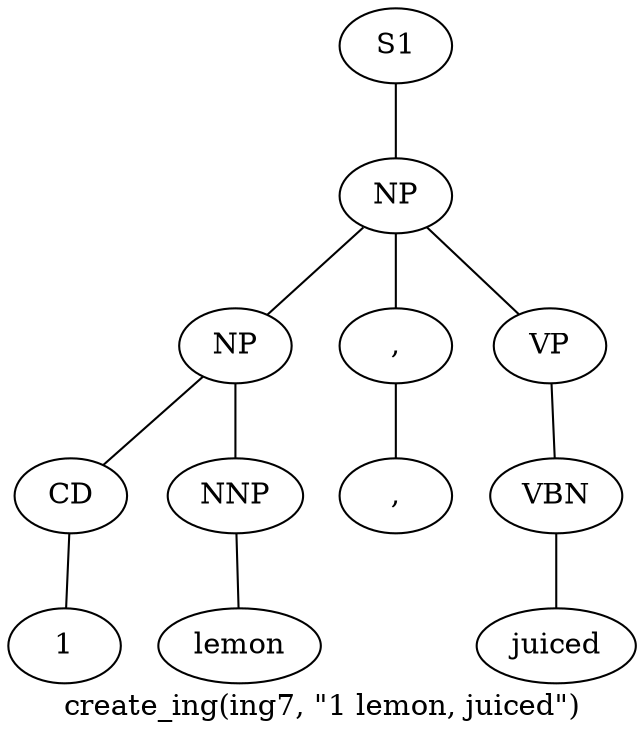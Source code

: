 graph SyntaxGraph {
	label = "create_ing(ing7, \"1 lemon, juiced\")";
	Node0 [label="S1"];
	Node1 [label="NP"];
	Node2 [label="NP"];
	Node3 [label="CD"];
	Node4 [label="1"];
	Node5 [label="NNP"];
	Node6 [label="lemon"];
	Node7 [label=","];
	Node8 [label=","];
	Node9 [label="VP"];
	Node10 [label="VBN"];
	Node11 [label="juiced"];

	Node0 -- Node1;
	Node1 -- Node2;
	Node1 -- Node7;
	Node1 -- Node9;
	Node2 -- Node3;
	Node2 -- Node5;
	Node3 -- Node4;
	Node5 -- Node6;
	Node7 -- Node8;
	Node9 -- Node10;
	Node10 -- Node11;
}